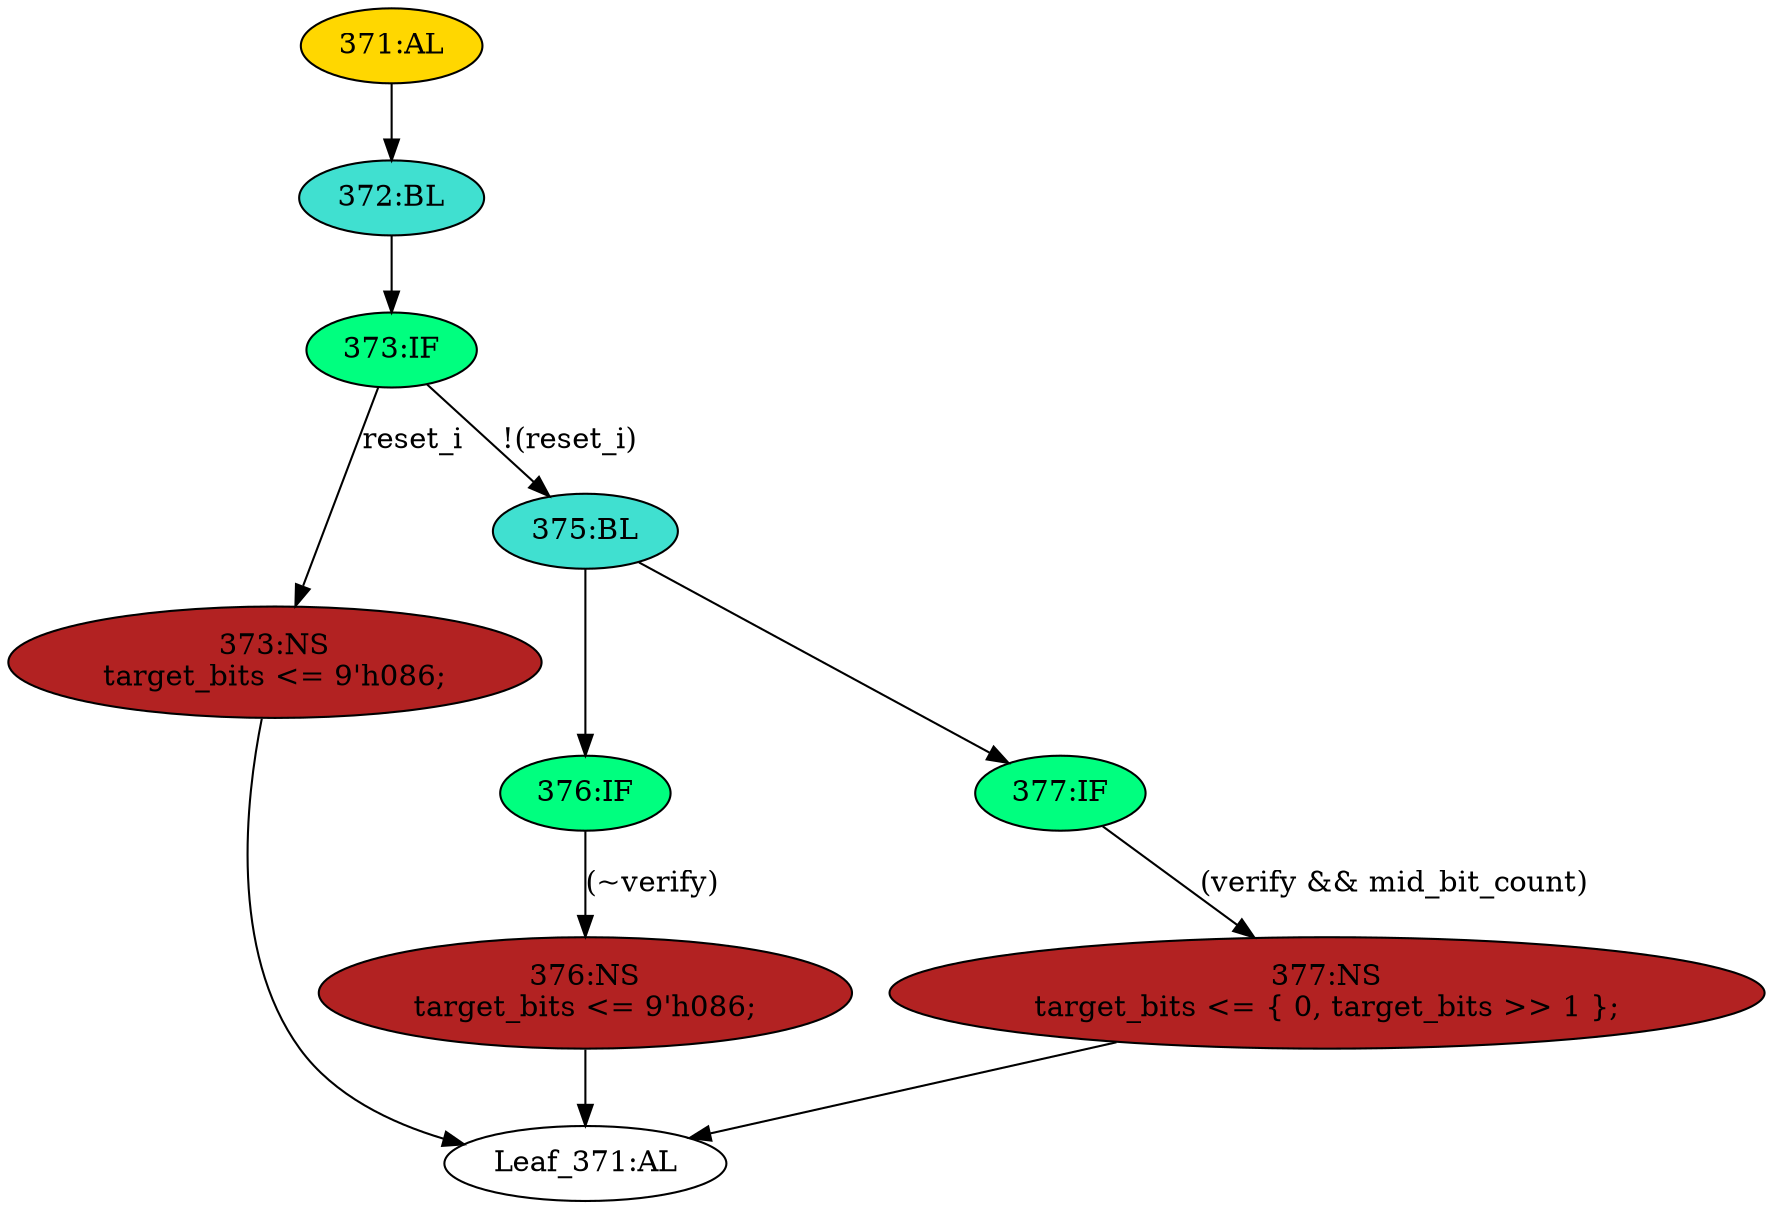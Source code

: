 strict digraph "" {
	node [label="\N"];
	"373:NS"	 [ast="<pyverilog.vparser.ast.NonblockingSubstitution object at 0x7f7881749590>",
		fillcolor=firebrick,
		label="373:NS
target_bits <= 9'h086;",
		statements="[<pyverilog.vparser.ast.NonblockingSubstitution object at 0x7f7881749590>]",
		style=filled,
		typ=NonblockingSubstitution];
	"Leaf_371:AL"	 [def_var="['target_bits']",
		label="Leaf_371:AL"];
	"373:NS" -> "Leaf_371:AL"	 [cond="[]",
		lineno=None];
	"376:IF"	 [ast="<pyverilog.vparser.ast.IfStatement object at 0x7f788174d250>",
		fillcolor=springgreen,
		label="376:IF",
		statements="[]",
		style=filled,
		typ=IfStatement];
	"376:NS"	 [ast="<pyverilog.vparser.ast.NonblockingSubstitution object at 0x7f788174d3d0>",
		fillcolor=firebrick,
		label="376:NS
target_bits <= 9'h086;",
		statements="[<pyverilog.vparser.ast.NonblockingSubstitution object at 0x7f788174d3d0>]",
		style=filled,
		typ=NonblockingSubstitution];
	"376:IF" -> "376:NS"	 [cond="['verify']",
		label="(~verify)",
		lineno=376];
	"371:AL"	 [ast="<pyverilog.vparser.ast.Always object at 0x7f788174d5d0>",
		clk_sens=True,
		fillcolor=gold,
		label="371:AL",
		sens="['clk_i', 'reset_i']",
		statements="[]",
		style=filled,
		typ=Always,
		use_var="['verify', 'target_bits', 'reset_i', 'mid_bit_count']"];
	"372:BL"	 [ast="<pyverilog.vparser.ast.Block object at 0x7f788174d750>",
		fillcolor=turquoise,
		label="372:BL",
		statements="[]",
		style=filled,
		typ=Block];
	"371:AL" -> "372:BL"	 [cond="[]",
		lineno=None];
	"373:IF"	 [ast="<pyverilog.vparser.ast.IfStatement object at 0x7f788174d790>",
		fillcolor=springgreen,
		label="373:IF",
		statements="[]",
		style=filled,
		typ=IfStatement];
	"373:IF" -> "373:NS"	 [cond="['reset_i']",
		label=reset_i,
		lineno=373];
	"375:BL"	 [ast="<pyverilog.vparser.ast.Block object at 0x7f788174d7d0>",
		fillcolor=turquoise,
		label="375:BL",
		statements="[]",
		style=filled,
		typ=Block];
	"373:IF" -> "375:BL"	 [cond="['reset_i']",
		label="!(reset_i)",
		lineno=373];
	"375:BL" -> "376:IF"	 [cond="[]",
		lineno=None];
	"377:IF"	 [ast="<pyverilog.vparser.ast.IfStatement object at 0x7f788174d810>",
		fillcolor=springgreen,
		label="377:IF",
		statements="[]",
		style=filled,
		typ=IfStatement];
	"375:BL" -> "377:IF"	 [cond="[]",
		lineno=None];
	"377:NS"	 [ast="<pyverilog.vparser.ast.NonblockingSubstitution object at 0x7f788174d850>",
		fillcolor=firebrick,
		label="377:NS
target_bits <= { 0, target_bits >> 1 };",
		statements="[<pyverilog.vparser.ast.NonblockingSubstitution object at 0x7f788174d850>]",
		style=filled,
		typ=NonblockingSubstitution];
	"377:NS" -> "Leaf_371:AL"	 [cond="[]",
		lineno=None];
	"372:BL" -> "373:IF"	 [cond="[]",
		lineno=None];
	"376:NS" -> "Leaf_371:AL"	 [cond="[]",
		lineno=None];
	"377:IF" -> "377:NS"	 [cond="['verify', 'mid_bit_count']",
		label="(verify && mid_bit_count)",
		lineno=377];
}
